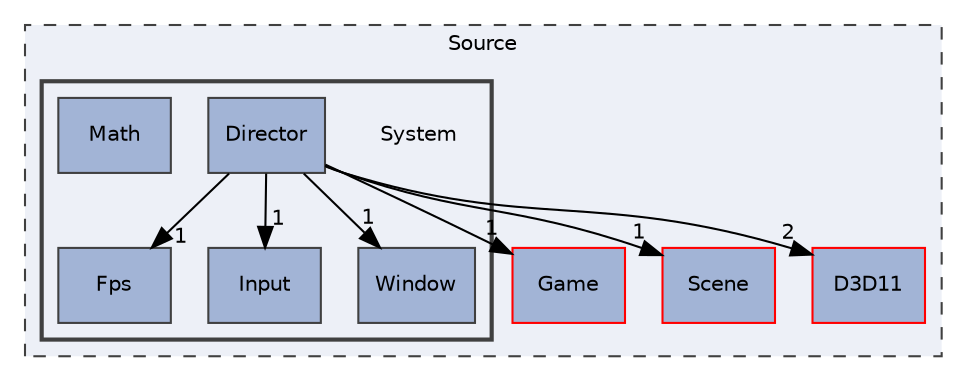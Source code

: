digraph "C:/Users/shiih/Desktop/kiyosumi/DX11Template/Source/System"
{
 // LATEX_PDF_SIZE
  edge [fontname="Helvetica",fontsize="10",labelfontname="Helvetica",labelfontsize="10"];
  node [fontname="Helvetica",fontsize="10",shape=record];
  compound=true
  subgraph clusterdir_74389ed8173ad57b461b9d623a1f3867 {
    graph [ bgcolor="#edf0f7", pencolor="grey25", style="filled,dashed,", label="Source", fontname="Helvetica", fontsize="10", URL="dir_74389ed8173ad57b461b9d623a1f3867.html"]
  dir_3777292849a1481e53303ca2af78ff89 [shape=box, label="Game", style="filled,", fillcolor="#a2b4d6", color="red", URL="dir_3777292849a1481e53303ca2af78ff89.html"];
  dir_4320b44877c4234843610716d05fd211 [shape=box, label="Scene", style="filled,", fillcolor="#a2b4d6", color="red", URL="dir_4320b44877c4234843610716d05fd211.html"];
  dir_d6f806a0f8acb4e9216b2e39be4b704c [shape=box, label="D3D11", style="filled,", fillcolor="#a2b4d6", color="red", URL="dir_d6f806a0f8acb4e9216b2e39be4b704c.html"];
  subgraph clusterdir_86602465ad759445696399282595f21f {
    graph [ bgcolor="#edf0f7", pencolor="grey25", style="filled,bold,", label="", fontname="Helvetica", fontsize="10", URL="dir_86602465ad759445696399282595f21f.html"]
    dir_86602465ad759445696399282595f21f [shape=plaintext, label="System"];
  dir_c43e1f77021252f84a344c8b53135135 [shape=box, label="Director", style="filled,", fillcolor="#a2b4d6", color="grey25", URL="dir_c43e1f77021252f84a344c8b53135135.html"];
  dir_c5fd3501db94e4a86d2580e9ca978471 [shape=box, label="Fps", style="filled,", fillcolor="#a2b4d6", color="grey25", URL="dir_c5fd3501db94e4a86d2580e9ca978471.html"];
  dir_c37fac1c762baea9f0d5f2703e39f669 [shape=box, label="Input", style="filled,", fillcolor="#a2b4d6", color="grey25", URL="dir_c37fac1c762baea9f0d5f2703e39f669.html"];
  dir_00828893de289e1f2c25c5ace4268677 [shape=box, label="Math", style="filled,", fillcolor="#a2b4d6", color="grey25", URL="dir_00828893de289e1f2c25c5ace4268677.html"];
  dir_be535239644790434c451df8c89846dd [shape=box, label="Window", style="filled,", fillcolor="#a2b4d6", color="grey25", URL="dir_be535239644790434c451df8c89846dd.html"];
  }
  }
  dir_c43e1f77021252f84a344c8b53135135->dir_3777292849a1481e53303ca2af78ff89 [headlabel="1", labeldistance=1.5 headhref="dir_000003_000005.html"];
  dir_c43e1f77021252f84a344c8b53135135->dir_4320b44877c4234843610716d05fd211 [headlabel="1", labeldistance=1.5 headhref="dir_000003_000012.html"];
  dir_c43e1f77021252f84a344c8b53135135->dir_be535239644790434c451df8c89846dd [headlabel="1", labeldistance=1.5 headhref="dir_000003_000018.html"];
  dir_c43e1f77021252f84a344c8b53135135->dir_c37fac1c762baea9f0d5f2703e39f669 [headlabel="1", labeldistance=1.5 headhref="dir_000003_000006.html"];
  dir_c43e1f77021252f84a344c8b53135135->dir_c5fd3501db94e4a86d2580e9ca978471 [headlabel="1", labeldistance=1.5 headhref="dir_000003_000004.html"];
  dir_c43e1f77021252f84a344c8b53135135->dir_d6f806a0f8acb4e9216b2e39be4b704c [headlabel="2", labeldistance=1.5 headhref="dir_000003_000002.html"];
}

